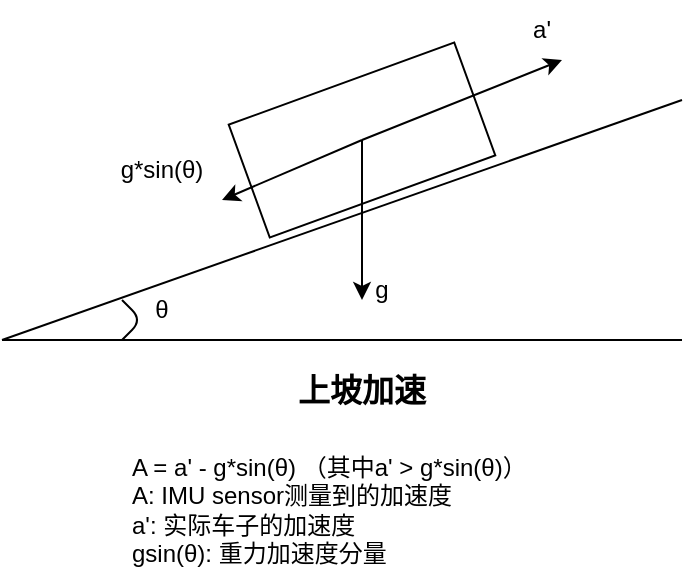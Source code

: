 <mxfile version="18.0.2" type="github">
  <diagram id="vv5RtcbsHHD1G6dE_SER" name="Page-1">
    <mxGraphModel dx="734" dy="467" grid="1" gridSize="10" guides="1" tooltips="1" connect="1" arrows="1" fold="1" page="1" pageScale="1" pageWidth="1169" pageHeight="827" math="0" shadow="0">
      <root>
        <mxCell id="0" />
        <mxCell id="1" parent="0" />
        <mxCell id="k0U54ZmYmsR-SDbMJ6Dc-1" value="" style="endArrow=none;html=1;rounded=0;" edge="1" parent="1">
          <mxGeometry width="50" height="50" relative="1" as="geometry">
            <mxPoint x="260" y="320" as="sourcePoint" />
            <mxPoint x="600" y="320" as="targetPoint" />
          </mxGeometry>
        </mxCell>
        <mxCell id="k0U54ZmYmsR-SDbMJ6Dc-2" value="" style="endArrow=none;html=1;rounded=0;" edge="1" parent="1">
          <mxGeometry width="50" height="50" relative="1" as="geometry">
            <mxPoint x="260" y="320" as="sourcePoint" />
            <mxPoint x="600" y="200" as="targetPoint" />
          </mxGeometry>
        </mxCell>
        <mxCell id="k0U54ZmYmsR-SDbMJ6Dc-3" value="" style="rounded=0;whiteSpace=wrap;html=1;rotation=-20;" vertex="1" parent="1">
          <mxGeometry x="380" y="190" width="120" height="60" as="geometry" />
        </mxCell>
        <mxCell id="k0U54ZmYmsR-SDbMJ6Dc-4" value="" style="endArrow=classic;html=1;rounded=0;" edge="1" parent="1">
          <mxGeometry width="50" height="50" relative="1" as="geometry">
            <mxPoint x="440" y="220" as="sourcePoint" />
            <mxPoint x="540" y="180" as="targetPoint" />
          </mxGeometry>
        </mxCell>
        <mxCell id="k0U54ZmYmsR-SDbMJ6Dc-5" value="上坡加速" style="text;html=1;strokeColor=none;fillColor=none;align=center;verticalAlign=middle;whiteSpace=wrap;rounded=0;labelBorderColor=none;labelBackgroundColor=none;fontStyle=1;fontSize=16;" vertex="1" parent="1">
          <mxGeometry x="400" y="330" width="80" height="30" as="geometry" />
        </mxCell>
        <mxCell id="k0U54ZmYmsR-SDbMJ6Dc-6" value="a&#39;" style="text;html=1;strokeColor=none;fillColor=none;align=center;verticalAlign=middle;whiteSpace=wrap;rounded=0;" vertex="1" parent="1">
          <mxGeometry x="500" y="150" width="60" height="30" as="geometry" />
        </mxCell>
        <mxCell id="k0U54ZmYmsR-SDbMJ6Dc-7" value="" style="endArrow=classic;html=1;rounded=0;" edge="1" parent="1">
          <mxGeometry width="50" height="50" relative="1" as="geometry">
            <mxPoint x="440" y="220" as="sourcePoint" />
            <mxPoint x="440" y="300" as="targetPoint" />
          </mxGeometry>
        </mxCell>
        <mxCell id="k0U54ZmYmsR-SDbMJ6Dc-8" value="g" style="text;html=1;strokeColor=none;fillColor=none;align=center;verticalAlign=middle;whiteSpace=wrap;rounded=0;" vertex="1" parent="1">
          <mxGeometry x="420" y="280" width="60" height="30" as="geometry" />
        </mxCell>
        <mxCell id="k0U54ZmYmsR-SDbMJ6Dc-9" value="" style="endArrow=classic;html=1;rounded=0;" edge="1" parent="1">
          <mxGeometry width="50" height="50" relative="1" as="geometry">
            <mxPoint x="440" y="220" as="sourcePoint" />
            <mxPoint x="370" y="250" as="targetPoint" />
          </mxGeometry>
        </mxCell>
        <mxCell id="k0U54ZmYmsR-SDbMJ6Dc-10" value="g*sin(θ)" style="text;html=1;strokeColor=none;fillColor=none;align=center;verticalAlign=middle;whiteSpace=wrap;rounded=0;" vertex="1" parent="1">
          <mxGeometry x="310" y="220" width="60" height="30" as="geometry" />
        </mxCell>
        <mxCell id="k0U54ZmYmsR-SDbMJ6Dc-11" value="θ" style="text;html=1;strokeColor=none;fillColor=none;align=center;verticalAlign=middle;whiteSpace=wrap;rounded=0;" vertex="1" parent="1">
          <mxGeometry x="310" y="290" width="60" height="30" as="geometry" />
        </mxCell>
        <mxCell id="k0U54ZmYmsR-SDbMJ6Dc-12" value="" style="endArrow=none;html=1;rounded=1;" edge="1" parent="1">
          <mxGeometry width="50" height="50" relative="1" as="geometry">
            <mxPoint x="320" y="320" as="sourcePoint" />
            <mxPoint x="320" y="300" as="targetPoint" />
            <Array as="points">
              <mxPoint x="330" y="310" />
            </Array>
          </mxGeometry>
        </mxCell>
        <mxCell id="k0U54ZmYmsR-SDbMJ6Dc-13" value="A = a&#39; - g*sin(θ) （其中a&#39; &amp;gt; g*sin(&lt;span style=&quot;text-align: center;&quot;&gt;θ&lt;/span&gt;)）&lt;br&gt;A: IMU sensor测量到的加速度&lt;br&gt;a&#39;: 实际车子的加速度&lt;br&gt;gsin(θ): 重力加速度分量" style="text;html=1;strokeColor=none;fillColor=none;align=left;verticalAlign=middle;whiteSpace=wrap;rounded=0;" vertex="1" parent="1">
          <mxGeometry x="322.5" y="370" width="235" height="70" as="geometry" />
        </mxCell>
      </root>
    </mxGraphModel>
  </diagram>
</mxfile>
